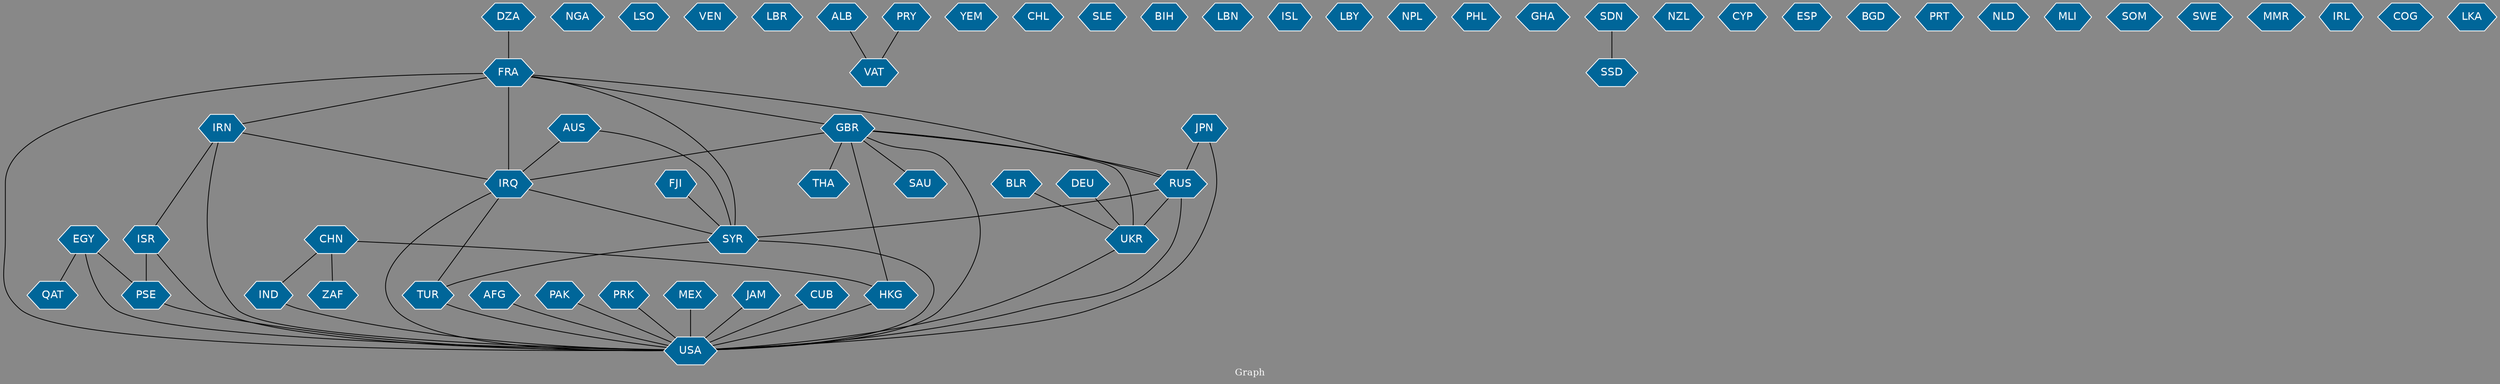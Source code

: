 // Countries together in item graph
graph {
	graph [bgcolor="#888888" fontcolor=white fontsize=12 label="Graph" outputorder=edgesfirst overlap=prism]
	node [color=white fillcolor="#006699" fontcolor=white fontname=Helvetica shape=hexagon style=filled]
	edge [arrowhead=open color=black fontcolor=white fontname=Courier fontsize=12]
		USA [label=USA]
		CHN [label=CHN]
		IRN [label=IRN]
		SAU [label=SAU]
		GBR [label=GBR]
		HKG [label=HKG]
		IND [label=IND]
		ISR [label=ISR]
		UKR [label=UKR]
		EGY [label=EGY]
		NGA [label=NGA]
		RUS [label=RUS]
		FRA [label=FRA]
		IRQ [label=IRQ]
		SYR [label=SYR]
		AUS [label=AUS]
		DZA [label=DZA]
		AFG [label=AFG]
		LSO [label=LSO]
		VEN [label=VEN]
		PAK [label=PAK]
		QAT [label=QAT]
		TUR [label=TUR]
		LBR [label=LBR]
		DEU [label=DEU]
		BLR [label=BLR]
		VAT [label=VAT]
		YEM [label=YEM]
		CHL [label=CHL]
		PSE [label=PSE]
		PRK [label=PRK]
		SLE [label=SLE]
		JPN [label=JPN]
		BIH [label=BIH]
		LBN [label=LBN]
		ISL [label=ISL]
		LBY [label=LBY]
		MEX [label=MEX]
		NPL [label=NPL]
		PHL [label=PHL]
		GHA [label=GHA]
		JAM [label=JAM]
		SSD [label=SSD]
		SDN [label=SDN]
		NZL [label=NZL]
		CYP [label=CYP]
		ESP [label=ESP]
		THA [label=THA]
		ALB [label=ALB]
		BGD [label=BGD]
		PRT [label=PRT]
		NLD [label=NLD]
		MLI [label=MLI]
		SOM [label=SOM]
		PRY [label=PRY]
		SWE [label=SWE]
		MMR [label=MMR]
		IRL [label=IRL]
		ZAF [label=ZAF]
		COG [label=COG]
		FJI [label=FJI]
		LKA [label=LKA]
		CUB [label=CUB]
			HKG -- USA [weight=1]
			MEX -- USA [weight=1]
			FRA -- USA [weight=2]
			SYR -- USA [weight=9]
			DEU -- UKR [weight=2]
			JAM -- USA [weight=3]
			ISR -- PSE [weight=6]
			SYR -- TUR [weight=5]
			JPN -- USA [weight=1]
			FRA -- GBR [weight=1]
			EGY -- QAT [weight=1]
			GBR -- THA [weight=2]
			IRN -- IRQ [weight=1]
			BLR -- UKR [weight=2]
			ALB -- VAT [weight=1]
			EGY -- PSE [weight=1]
			IRQ -- USA [weight=8]
			PRY -- VAT [weight=1]
			PAK -- USA [weight=3]
			RUS -- SYR [weight=1]
			FRA -- IRQ [weight=3]
			IND -- USA [weight=1]
			CHN -- IND [weight=1]
			AUS -- SYR [weight=1]
			GBR -- HKG [weight=1]
			AUS -- IRQ [weight=1]
			DZA -- FRA [weight=3]
			AFG -- USA [weight=3]
			GBR -- UKR [weight=1]
			EGY -- USA [weight=2]
			RUS -- USA [weight=3]
			GBR -- SAU [weight=1]
			JPN -- RUS [weight=1]
			UKR -- USA [weight=2]
			RUS -- UKR [weight=6]
			IRN -- ISR [weight=2]
			FRA -- SYR [weight=1]
			IRQ -- SYR [weight=3]
			FRA -- RUS [weight=1]
			IRN -- USA [weight=2]
			CUB -- USA [weight=1]
			ISR -- USA [weight=1]
			CHN -- ZAF [weight=1]
			SDN -- SSD [weight=1]
			GBR -- RUS [weight=1]
			FJI -- SYR [weight=2]
			TUR -- USA [weight=1]
			PSE -- USA [weight=1]
			PRK -- USA [weight=1]
			IRQ -- TUR [weight=1]
			FRA -- IRN [weight=1]
			GBR -- IRQ [weight=6]
			GBR -- USA [weight=5]
			CHN -- HKG [weight=3]
}